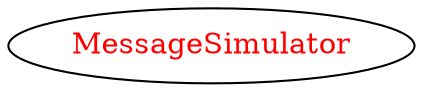 digraph dependencyGraph {
 concentrate=true;
 ranksep="2.0";
 rankdir="LR"; 
 splines="ortho";
"MessageSimulator" [fontcolor="red"];
}